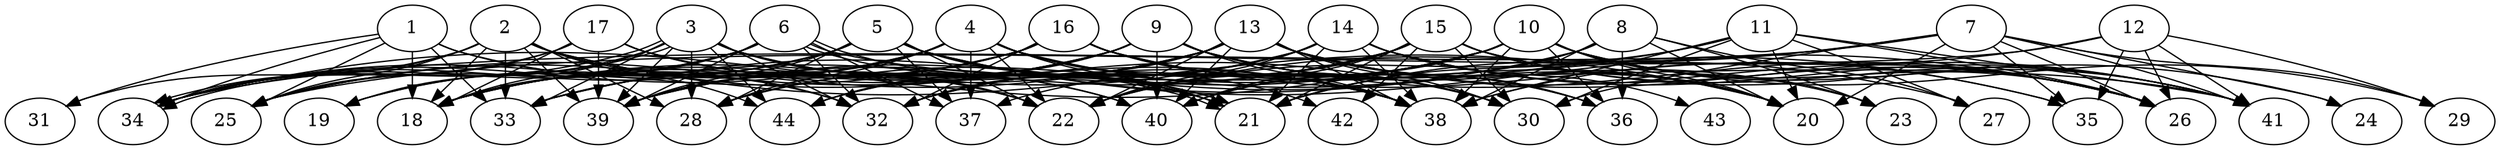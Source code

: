 // DAG (tier=3-complex, mode=compute, n=44, ccr=0.495, fat=0.781, density=0.691, regular=0.304, jump=0.259, mindata=1048576, maxdata=16777216)
// DAG automatically generated by daggen at Sun Aug 24 16:33:34 2025
// /home/ermia/Project/Environments/daggen/bin/daggen --dot --ccr 0.495 --fat 0.781 --regular 0.304 --density 0.691 --jump 0.259 --mindata 1048576 --maxdata 16777216 -n 44 
digraph G {
  1 [size="268910987241817280", alpha="0.19", expect_size="134455493620908640"]
  1 -> 18 [size ="148821824765952"]
  1 -> 22 [size ="148821824765952"]
  1 -> 25 [size ="148821824765952"]
  1 -> 31 [size ="148821824765952"]
  1 -> 32 [size ="148821824765952"]
  1 -> 33 [size ="148821824765952"]
  1 -> 34 [size ="148821824765952"]
  2 [size="1364664279605530591232", alpha="0.14", expect_size="682332139802765295616"]
  2 -> 18 [size ="984254032904192"]
  2 -> 20 [size ="984254032904192"]
  2 -> 25 [size ="984254032904192"]
  2 -> 28 [size ="984254032904192"]
  2 -> 30 [size ="984254032904192"]
  2 -> 31 [size ="984254032904192"]
  2 -> 32 [size ="984254032904192"]
  2 -> 33 [size ="984254032904192"]
  2 -> 34 [size ="984254032904192"]
  2 -> 39 [size ="984254032904192"]
  2 -> 44 [size ="984254032904192"]
  3 [size="4091283219707399766016", alpha="0.12", expect_size="2045641609853699883008"]
  3 -> 18 [size ="2046427437989888"]
  3 -> 19 [size ="2046427437989888"]
  3 -> 21 [size ="2046427437989888"]
  3 -> 22 [size ="2046427437989888"]
  3 -> 28 [size ="2046427437989888"]
  3 -> 32 [size ="2046427437989888"]
  3 -> 33 [size ="2046427437989888"]
  3 -> 34 [size ="2046427437989888"]
  3 -> 34 [size ="2046427437989888"]
  3 -> 38 [size ="2046427437989888"]
  3 -> 39 [size ="2046427437989888"]
  3 -> 40 [size ="2046427437989888"]
  3 -> 44 [size ="2046427437989888"]
  4 [size="1085722544767096", alpha="0.04", expect_size="542861272383548"]
  4 -> 18 [size ="32357344083968"]
  4 -> 19 [size ="32357344083968"]
  4 -> 21 [size ="32357344083968"]
  4 -> 22 [size ="32357344083968"]
  4 -> 27 [size ="32357344083968"]
  4 -> 28 [size ="32357344083968"]
  4 -> 30 [size ="32357344083968"]
  4 -> 34 [size ="32357344083968"]
  4 -> 37 [size ="32357344083968"]
  4 -> 38 [size ="32357344083968"]
  4 -> 39 [size ="32357344083968"]
  4 -> 42 [size ="32357344083968"]
  5 [size="220732592611561568", alpha="0.17", expect_size="110366296305780784"]
  5 -> 18 [size ="179127323721728"]
  5 -> 19 [size ="179127323721728"]
  5 -> 21 [size ="179127323721728"]
  5 -> 22 [size ="179127323721728"]
  5 -> 26 [size ="179127323721728"]
  5 -> 28 [size ="179127323721728"]
  5 -> 34 [size ="179127323721728"]
  5 -> 35 [size ="179127323721728"]
  5 -> 37 [size ="179127323721728"]
  5 -> 38 [size ="179127323721728"]
  5 -> 39 [size ="179127323721728"]
  6 [size="1521903607804422258688", alpha="0.03", expect_size="760951803902211129344"]
  6 -> 18 [size ="1058476981747712"]
  6 -> 21 [size ="1058476981747712"]
  6 -> 21 [size ="1058476981747712"]
  6 -> 25 [size ="1058476981747712"]
  6 -> 32 [size ="1058476981747712"]
  6 -> 34 [size ="1058476981747712"]
  6 -> 37 [size ="1058476981747712"]
  6 -> 39 [size ="1058476981747712"]
  6 -> 41 [size ="1058476981747712"]
  7 [size="23534558291053068", alpha="0.06", expect_size="11767279145526534"]
  7 -> 20 [size ="636540334112768"]
  7 -> 21 [size ="636540334112768"]
  7 -> 22 [size ="636540334112768"]
  7 -> 24 [size ="636540334112768"]
  7 -> 26 [size ="636540334112768"]
  7 -> 29 [size ="636540334112768"]
  7 -> 30 [size ="636540334112768"]
  7 -> 34 [size ="636540334112768"]
  7 -> 35 [size ="636540334112768"]
  7 -> 41 [size ="636540334112768"]
  8 [size="901831879487913984000", alpha="0.15", expect_size="450915939743956992000"]
  8 -> 20 [size ="746747382988800"]
  8 -> 21 [size ="746747382988800"]
  8 -> 23 [size ="746747382988800"]
  8 -> 27 [size ="746747382988800"]
  8 -> 33 [size ="746747382988800"]
  8 -> 36 [size ="746747382988800"]
  8 -> 38 [size ="746747382988800"]
  8 -> 40 [size ="746747382988800"]
  9 [size="5964246075849048064", alpha="0.14", expect_size="2982123037924524032"]
  9 -> 18 [size ="26310374064128"]
  9 -> 20 [size ="26310374064128"]
  9 -> 23 [size ="26310374064128"]
  9 -> 25 [size ="26310374064128"]
  9 -> 26 [size ="26310374064128"]
  9 -> 28 [size ="26310374064128"]
  9 -> 33 [size ="26310374064128"]
  9 -> 36 [size ="26310374064128"]
  9 -> 38 [size ="26310374064128"]
  9 -> 40 [size ="26310374064128"]
  9 -> 44 [size ="26310374064128"]
  10 [size="868198203176204", alpha="0.19", expect_size="434099101588102"]
  10 -> 20 [size ="14860930777088"]
  10 -> 23 [size ="14860930777088"]
  10 -> 26 [size ="14860930777088"]
  10 -> 28 [size ="14860930777088"]
  10 -> 29 [size ="14860930777088"]
  10 -> 32 [size ="14860930777088"]
  10 -> 34 [size ="14860930777088"]
  10 -> 36 [size ="14860930777088"]
  10 -> 37 [size ="14860930777088"]
  10 -> 38 [size ="14860930777088"]
  10 -> 39 [size ="14860930777088"]
  10 -> 40 [size ="14860930777088"]
  10 -> 41 [size ="14860930777088"]
  11 [size="1449120855046618087424", alpha="0.14", expect_size="724560427523309043712"]
  11 -> 20 [size ="1024455404945408"]
  11 -> 21 [size ="1024455404945408"]
  11 -> 22 [size ="1024455404945408"]
  11 -> 26 [size ="1024455404945408"]
  11 -> 27 [size ="1024455404945408"]
  11 -> 30 [size ="1024455404945408"]
  11 -> 38 [size ="1024455404945408"]
  11 -> 41 [size ="1024455404945408"]
  12 [size="156977413429886189568", alpha="0.10", expect_size="78488706714943094784"]
  12 -> 25 [size ="232799172820992"]
  12 -> 26 [size ="232799172820992"]
  12 -> 29 [size ="232799172820992"]
  12 -> 35 [size ="232799172820992"]
  12 -> 38 [size ="232799172820992"]
  12 -> 41 [size ="232799172820992"]
  13 [size="512988601287931328", alpha="0.05", expect_size="256494300643965664"]
  13 -> 18 [size ="856230327222272"]
  13 -> 20 [size ="856230327222272"]
  13 -> 22 [size ="856230327222272"]
  13 -> 25 [size ="856230327222272"]
  13 -> 26 [size ="856230327222272"]
  13 -> 28 [size ="856230327222272"]
  13 -> 30 [size ="856230327222272"]
  13 -> 32 [size ="856230327222272"]
  13 -> 36 [size ="856230327222272"]
  13 -> 38 [size ="856230327222272"]
  13 -> 39 [size ="856230327222272"]
  13 -> 40 [size ="856230327222272"]
  13 -> 41 [size ="856230327222272"]
  13 -> 44 [size ="856230327222272"]
  14 [size="246065672712817568", alpha="0.14", expect_size="123032836356408784"]
  14 -> 18 [size ="136441455706112"]
  14 -> 21 [size ="136441455706112"]
  14 -> 22 [size ="136441455706112"]
  14 -> 26 [size ="136441455706112"]
  14 -> 32 [size ="136441455706112"]
  14 -> 38 [size ="136441455706112"]
  14 -> 41 [size ="136441455706112"]
  14 -> 43 [size ="136441455706112"]
  14 -> 44 [size ="136441455706112"]
  15 [size="1879443693111825", alpha="0.13", expect_size="939721846555912"]
  15 -> 20 [size ="59801547571200"]
  15 -> 21 [size ="59801547571200"]
  15 -> 22 [size ="59801547571200"]
  15 -> 24 [size ="59801547571200"]
  15 -> 30 [size ="59801547571200"]
  15 -> 32 [size ="59801547571200"]
  15 -> 33 [size ="59801547571200"]
  15 -> 39 [size ="59801547571200"]
  15 -> 40 [size ="59801547571200"]
  15 -> 41 [size ="59801547571200"]
  15 -> 42 [size ="59801547571200"]
  16 [size="3278857259282897829888", alpha="0.19", expect_size="1639428629641448914944"]
  16 -> 18 [size ="1765651525926912"]
  16 -> 20 [size ="1765651525926912"]
  16 -> 30 [size ="1765651525926912"]
  16 -> 32 [size ="1765651525926912"]
  16 -> 33 [size ="1765651525926912"]
  16 -> 34 [size ="1765651525926912"]
  16 -> 35 [size ="1765651525926912"]
  16 -> 36 [size ="1765651525926912"]
  16 -> 38 [size ="1765651525926912"]
  16 -> 39 [size ="1765651525926912"]
  17 [size="438285423499837376", alpha="0.10", expect_size="219142711749918688"]
  17 -> 18 [size ="620132913119232"]
  17 -> 22 [size ="620132913119232"]
  17 -> 25 [size ="620132913119232"]
  17 -> 34 [size ="620132913119232"]
  17 -> 38 [size ="620132913119232"]
  17 -> 39 [size ="620132913119232"]
  17 -> 40 [size ="620132913119232"]
  18 [size="49463874999703416", alpha="0.14", expect_size="24731937499851708"]
  19 [size="16289678944762066", alpha="0.02", expect_size="8144839472381033"]
  20 [size="5938451094474992", alpha="0.18", expect_size="2969225547237496"]
  21 [size="24052391111348100", alpha="0.11", expect_size="12026195555674050"]
  22 [size="27801099645768456", alpha="0.13", expect_size="13900549822884228"]
  23 [size="2313090392342398464", alpha="0.17", expect_size="1156545196171199232"]
  24 [size="21144887635369532", alpha="0.18", expect_size="10572443817684766"]
  25 [size="2251832534741269248", alpha="0.17", expect_size="1125916267370634624"]
  26 [size="981169469296516480", alpha="0.04", expect_size="490584734648258240"]
  27 [size="5930278244066042880", alpha="0.05", expect_size="2965139122033021440"]
  28 [size="11206739597940178", alpha="0.13", expect_size="5603369798970089"]
  29 [size="33062640236059164", alpha="0.07", expect_size="16531320118029582"]
  30 [size="2270322163883966464000", alpha="0.14", expect_size="1135161081941983232000"]
  31 [size="1600684631741576960", alpha="0.03", expect_size="800342315870788480"]
  32 [size="3566205285393498112", alpha="0.17", expect_size="1783102642696749056"]
  33 [size="1794440891008200704", alpha="0.01", expect_size="897220445504100352"]
  34 [size="9087732113864588", alpha="0.06", expect_size="4543866056932294"]
  35 [size="7918895890942475", alpha="0.10", expect_size="3959447945471237"]
  36 [size="16951011306896768", alpha="0.04", expect_size="8475505653448384"]
  37 [size="3122748059687873150976", alpha="0.13", expect_size="1561374029843936575488"]
  38 [size="2976799950599645184", alpha="0.11", expect_size="1488399975299822592"]
  39 [size="3504183659334612287488", alpha="0.19", expect_size="1752091829667306143744"]
  40 [size="95579391127453696000", alpha="0.18", expect_size="47789695563726848000"]
  41 [size="108796939202117763072", alpha="0.12", expect_size="54398469601058881536"]
  42 [size="1550724417025926144", alpha="0.03", expect_size="775362208512963072"]
  43 [size="1761395885305754624", alpha="0.02", expect_size="880697942652877312"]
  44 [size="63830608285529728", alpha="0.18", expect_size="31915304142764864"]
}